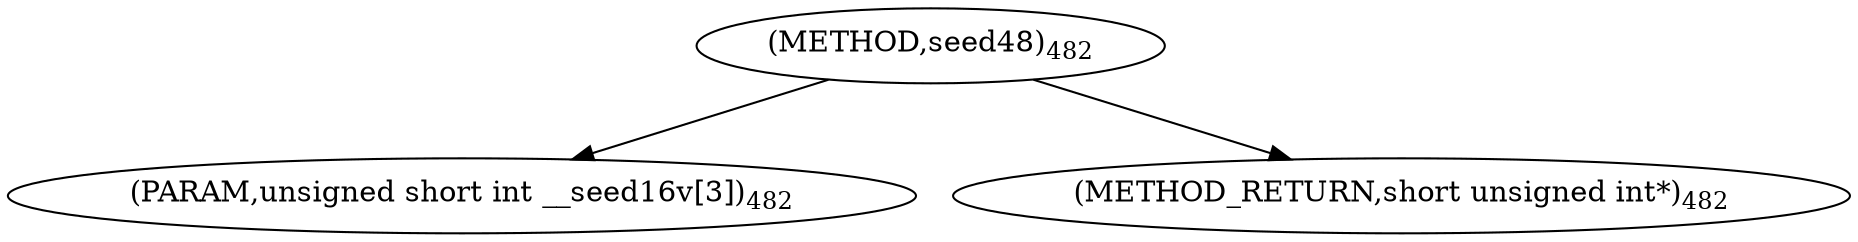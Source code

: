 digraph "seed48" {  
"45456" [label = <(METHOD,seed48)<SUB>482</SUB>> ]
"45457" [label = <(PARAM,unsigned short int __seed16v[3])<SUB>482</SUB>> ]
"45458" [label = <(METHOD_RETURN,short unsigned int*)<SUB>482</SUB>> ]
  "45456" -> "45457" 
  "45456" -> "45458" 
}
